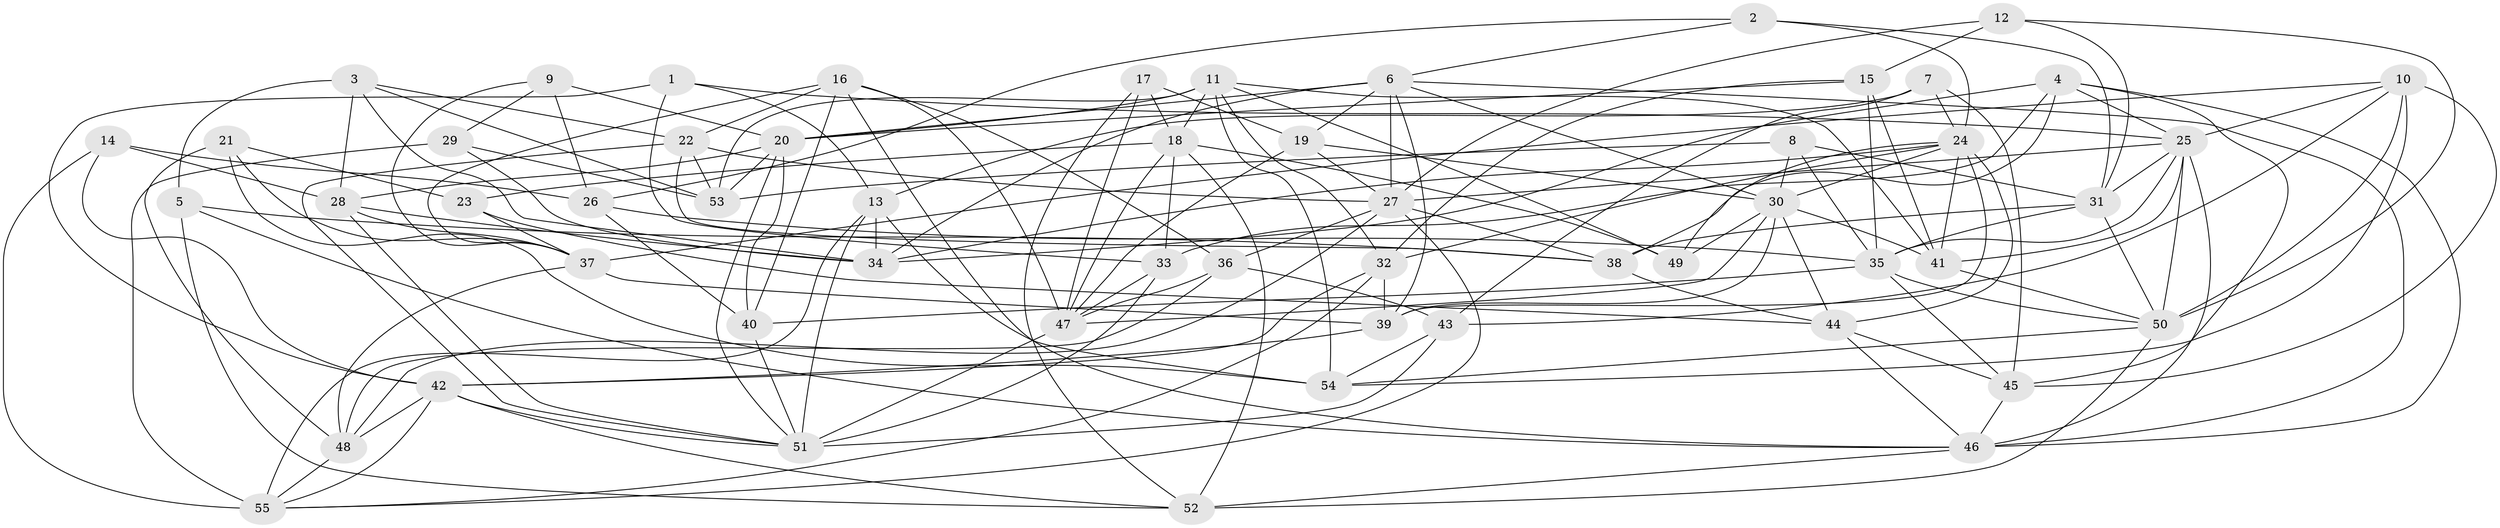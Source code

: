 // original degree distribution, {4: 1.0}
// Generated by graph-tools (version 1.1) at 2025/38/03/04/25 23:38:12]
// undirected, 55 vertices, 166 edges
graph export_dot {
  node [color=gray90,style=filled];
  1;
  2;
  3;
  4;
  5;
  6;
  7;
  8;
  9;
  10;
  11;
  12;
  13;
  14;
  15;
  16;
  17;
  18;
  19;
  20;
  21;
  22;
  23;
  24;
  25;
  26;
  27;
  28;
  29;
  30;
  31;
  32;
  33;
  34;
  35;
  36;
  37;
  38;
  39;
  40;
  41;
  42;
  43;
  44;
  45;
  46;
  47;
  48;
  49;
  50;
  51;
  52;
  53;
  54;
  55;
  1 -- 13 [weight=1.0];
  1 -- 25 [weight=1.0];
  1 -- 33 [weight=1.0];
  1 -- 42 [weight=1.0];
  2 -- 6 [weight=1.0];
  2 -- 24 [weight=1.0];
  2 -- 26 [weight=1.0];
  2 -- 31 [weight=1.0];
  3 -- 5 [weight=2.0];
  3 -- 22 [weight=1.0];
  3 -- 28 [weight=1.0];
  3 -- 34 [weight=1.0];
  3 -- 53 [weight=1.0];
  4 -- 25 [weight=1.0];
  4 -- 33 [weight=1.0];
  4 -- 34 [weight=1.0];
  4 -- 38 [weight=1.0];
  4 -- 45 [weight=1.0];
  4 -- 46 [weight=1.0];
  5 -- 38 [weight=2.0];
  5 -- 46 [weight=1.0];
  5 -- 52 [weight=1.0];
  6 -- 19 [weight=1.0];
  6 -- 20 [weight=1.0];
  6 -- 27 [weight=1.0];
  6 -- 30 [weight=1.0];
  6 -- 34 [weight=1.0];
  6 -- 39 [weight=1.0];
  6 -- 46 [weight=1.0];
  7 -- 13 [weight=1.0];
  7 -- 24 [weight=1.0];
  7 -- 43 [weight=1.0];
  7 -- 45 [weight=1.0];
  8 -- 30 [weight=1.0];
  8 -- 31 [weight=1.0];
  8 -- 35 [weight=1.0];
  8 -- 53 [weight=1.0];
  9 -- 20 [weight=1.0];
  9 -- 26 [weight=1.0];
  9 -- 29 [weight=1.0];
  9 -- 37 [weight=1.0];
  10 -- 25 [weight=1.0];
  10 -- 37 [weight=1.0];
  10 -- 43 [weight=1.0];
  10 -- 45 [weight=1.0];
  10 -- 50 [weight=1.0];
  10 -- 54 [weight=1.0];
  11 -- 18 [weight=3.0];
  11 -- 20 [weight=1.0];
  11 -- 32 [weight=1.0];
  11 -- 41 [weight=2.0];
  11 -- 49 [weight=1.0];
  11 -- 53 [weight=1.0];
  11 -- 54 [weight=1.0];
  12 -- 15 [weight=1.0];
  12 -- 27 [weight=1.0];
  12 -- 31 [weight=1.0];
  12 -- 50 [weight=1.0];
  13 -- 34 [weight=1.0];
  13 -- 51 [weight=1.0];
  13 -- 54 [weight=1.0];
  13 -- 55 [weight=1.0];
  14 -- 26 [weight=2.0];
  14 -- 28 [weight=1.0];
  14 -- 42 [weight=2.0];
  14 -- 55 [weight=1.0];
  15 -- 20 [weight=1.0];
  15 -- 32 [weight=1.0];
  15 -- 35 [weight=2.0];
  15 -- 41 [weight=1.0];
  16 -- 22 [weight=1.0];
  16 -- 36 [weight=1.0];
  16 -- 37 [weight=1.0];
  16 -- 40 [weight=1.0];
  16 -- 46 [weight=1.0];
  16 -- 47 [weight=1.0];
  17 -- 18 [weight=1.0];
  17 -- 19 [weight=1.0];
  17 -- 47 [weight=1.0];
  17 -- 52 [weight=1.0];
  18 -- 23 [weight=1.0];
  18 -- 33 [weight=1.0];
  18 -- 47 [weight=1.0];
  18 -- 49 [weight=1.0];
  18 -- 52 [weight=2.0];
  19 -- 27 [weight=2.0];
  19 -- 30 [weight=1.0];
  19 -- 47 [weight=1.0];
  20 -- 28 [weight=1.0];
  20 -- 40 [weight=1.0];
  20 -- 51 [weight=1.0];
  20 -- 53 [weight=1.0];
  21 -- 23 [weight=1.0];
  21 -- 37 [weight=1.0];
  21 -- 48 [weight=1.0];
  21 -- 54 [weight=3.0];
  22 -- 27 [weight=1.0];
  22 -- 38 [weight=1.0];
  22 -- 51 [weight=1.0];
  22 -- 53 [weight=1.0];
  23 -- 37 [weight=1.0];
  23 -- 44 [weight=1.0];
  24 -- 30 [weight=2.0];
  24 -- 32 [weight=1.0];
  24 -- 34 [weight=1.0];
  24 -- 39 [weight=1.0];
  24 -- 41 [weight=1.0];
  24 -- 44 [weight=1.0];
  24 -- 49 [weight=1.0];
  25 -- 27 [weight=1.0];
  25 -- 31 [weight=1.0];
  25 -- 35 [weight=1.0];
  25 -- 41 [weight=2.0];
  25 -- 46 [weight=1.0];
  25 -- 50 [weight=1.0];
  26 -- 35 [weight=1.0];
  26 -- 40 [weight=1.0];
  27 -- 36 [weight=1.0];
  27 -- 38 [weight=1.0];
  27 -- 48 [weight=1.0];
  27 -- 55 [weight=1.0];
  28 -- 34 [weight=1.0];
  28 -- 37 [weight=1.0];
  28 -- 51 [weight=1.0];
  29 -- 34 [weight=2.0];
  29 -- 53 [weight=1.0];
  29 -- 55 [weight=2.0];
  30 -- 39 [weight=1.0];
  30 -- 41 [weight=1.0];
  30 -- 44 [weight=1.0];
  30 -- 47 [weight=1.0];
  30 -- 49 [weight=1.0];
  31 -- 35 [weight=1.0];
  31 -- 38 [weight=2.0];
  31 -- 50 [weight=1.0];
  32 -- 39 [weight=1.0];
  32 -- 42 [weight=1.0];
  32 -- 55 [weight=1.0];
  33 -- 47 [weight=1.0];
  33 -- 51 [weight=2.0];
  35 -- 40 [weight=2.0];
  35 -- 45 [weight=1.0];
  35 -- 50 [weight=1.0];
  36 -- 43 [weight=2.0];
  36 -- 47 [weight=1.0];
  36 -- 48 [weight=1.0];
  37 -- 39 [weight=1.0];
  37 -- 48 [weight=1.0];
  38 -- 44 [weight=1.0];
  39 -- 42 [weight=1.0];
  40 -- 51 [weight=1.0];
  41 -- 50 [weight=1.0];
  42 -- 48 [weight=1.0];
  42 -- 51 [weight=1.0];
  42 -- 52 [weight=2.0];
  42 -- 55 [weight=1.0];
  43 -- 51 [weight=1.0];
  43 -- 54 [weight=1.0];
  44 -- 45 [weight=1.0];
  44 -- 46 [weight=1.0];
  45 -- 46 [weight=1.0];
  46 -- 52 [weight=1.0];
  47 -- 51 [weight=1.0];
  48 -- 55 [weight=1.0];
  50 -- 52 [weight=1.0];
  50 -- 54 [weight=1.0];
}
